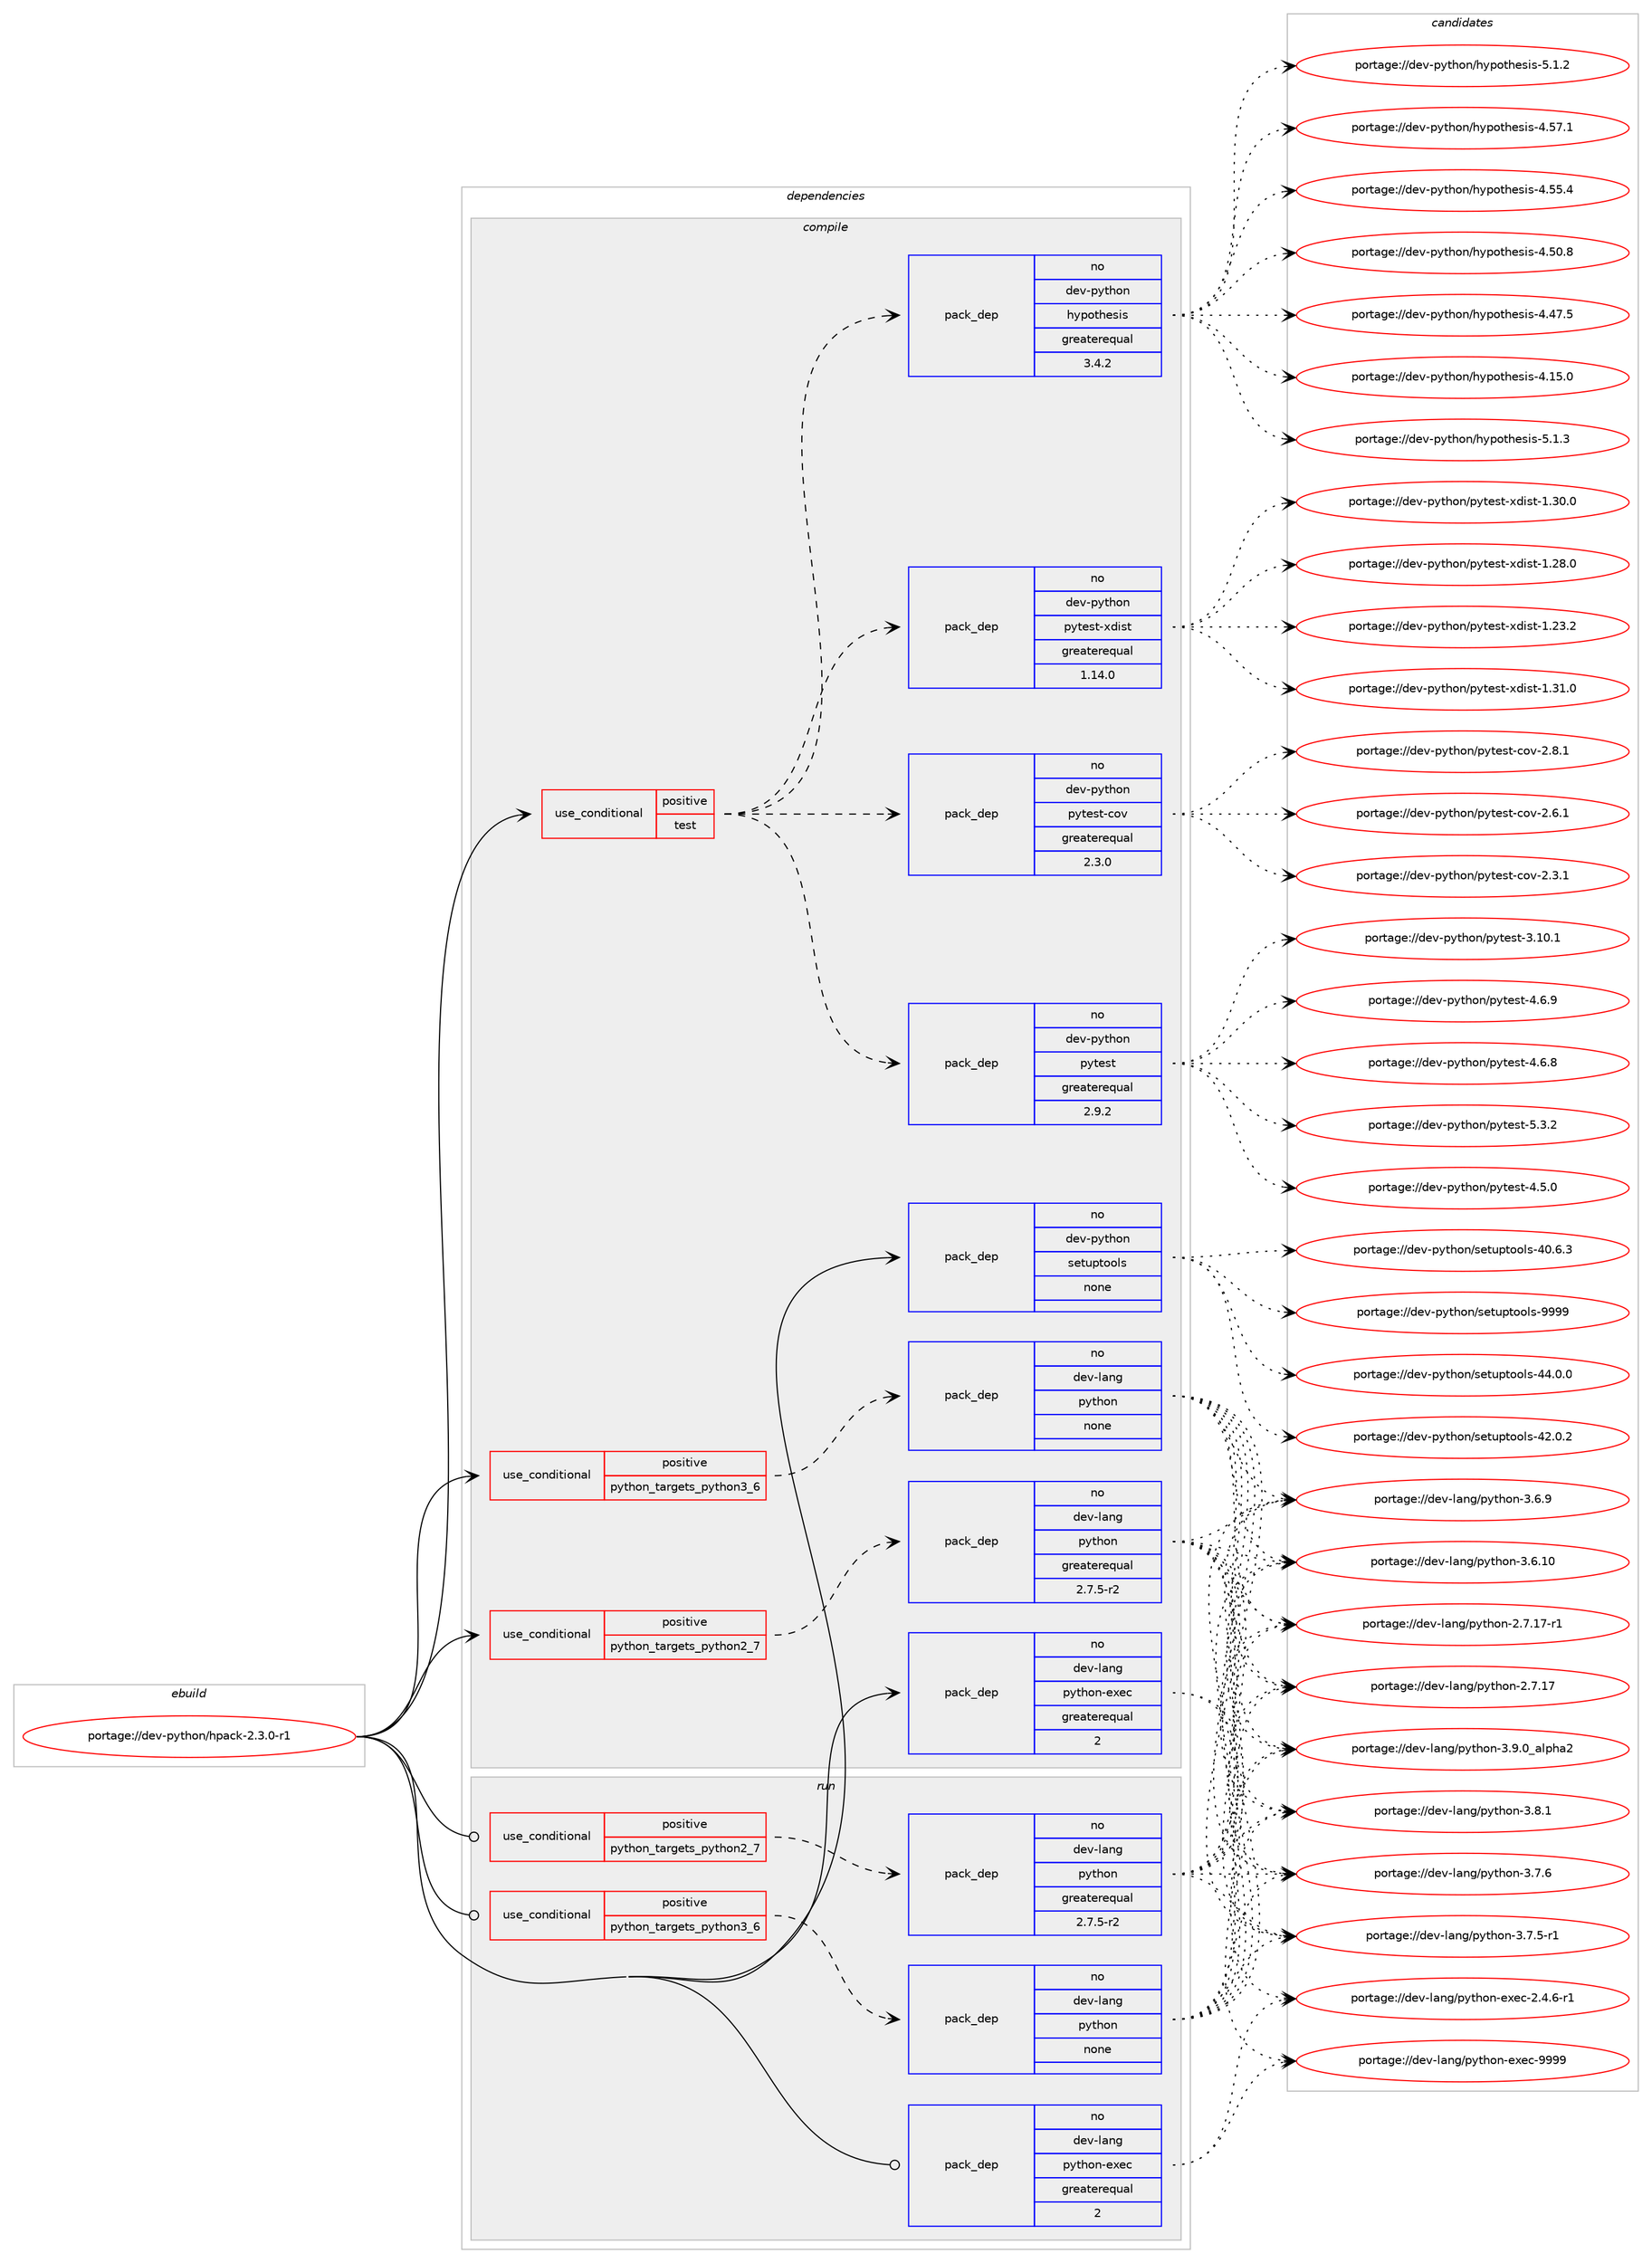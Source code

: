 digraph prolog {

# *************
# Graph options
# *************

newrank=true;
concentrate=true;
compound=true;
graph [rankdir=LR,fontname=Helvetica,fontsize=10,ranksep=1.5];#, ranksep=2.5, nodesep=0.2];
edge  [arrowhead=vee];
node  [fontname=Helvetica,fontsize=10];

# **********
# The ebuild
# **********

subgraph cluster_leftcol {
color=gray;
label=<<i>ebuild</i>>;
id [label="portage://dev-python/hpack-2.3.0-r1", color=red, width=4, href="../dev-python/hpack-2.3.0-r1.svg"];
}

# ****************
# The dependencies
# ****************

subgraph cluster_midcol {
color=gray;
label=<<i>dependencies</i>>;
subgraph cluster_compile {
fillcolor="#eeeeee";
style=filled;
label=<<i>compile</i>>;
subgraph cond114914 {
dependency456933 [label=<<TABLE BORDER="0" CELLBORDER="1" CELLSPACING="0" CELLPADDING="4"><TR><TD ROWSPAN="3" CELLPADDING="10">use_conditional</TD></TR><TR><TD>positive</TD></TR><TR><TD>python_targets_python2_7</TD></TR></TABLE>>, shape=none, color=red];
subgraph pack337036 {
dependency456934 [label=<<TABLE BORDER="0" CELLBORDER="1" CELLSPACING="0" CELLPADDING="4" WIDTH="220"><TR><TD ROWSPAN="6" CELLPADDING="30">pack_dep</TD></TR><TR><TD WIDTH="110">no</TD></TR><TR><TD>dev-lang</TD></TR><TR><TD>python</TD></TR><TR><TD>greaterequal</TD></TR><TR><TD>2.7.5-r2</TD></TR></TABLE>>, shape=none, color=blue];
}
dependency456933:e -> dependency456934:w [weight=20,style="dashed",arrowhead="vee"];
}
id:e -> dependency456933:w [weight=20,style="solid",arrowhead="vee"];
subgraph cond114915 {
dependency456935 [label=<<TABLE BORDER="0" CELLBORDER="1" CELLSPACING="0" CELLPADDING="4"><TR><TD ROWSPAN="3" CELLPADDING="10">use_conditional</TD></TR><TR><TD>positive</TD></TR><TR><TD>python_targets_python3_6</TD></TR></TABLE>>, shape=none, color=red];
subgraph pack337037 {
dependency456936 [label=<<TABLE BORDER="0" CELLBORDER="1" CELLSPACING="0" CELLPADDING="4" WIDTH="220"><TR><TD ROWSPAN="6" CELLPADDING="30">pack_dep</TD></TR><TR><TD WIDTH="110">no</TD></TR><TR><TD>dev-lang</TD></TR><TR><TD>python</TD></TR><TR><TD>none</TD></TR><TR><TD></TD></TR></TABLE>>, shape=none, color=blue];
}
dependency456935:e -> dependency456936:w [weight=20,style="dashed",arrowhead="vee"];
}
id:e -> dependency456935:w [weight=20,style="solid",arrowhead="vee"];
subgraph cond114916 {
dependency456937 [label=<<TABLE BORDER="0" CELLBORDER="1" CELLSPACING="0" CELLPADDING="4"><TR><TD ROWSPAN="3" CELLPADDING="10">use_conditional</TD></TR><TR><TD>positive</TD></TR><TR><TD>test</TD></TR></TABLE>>, shape=none, color=red];
subgraph pack337038 {
dependency456938 [label=<<TABLE BORDER="0" CELLBORDER="1" CELLSPACING="0" CELLPADDING="4" WIDTH="220"><TR><TD ROWSPAN="6" CELLPADDING="30">pack_dep</TD></TR><TR><TD WIDTH="110">no</TD></TR><TR><TD>dev-python</TD></TR><TR><TD>pytest</TD></TR><TR><TD>greaterequal</TD></TR><TR><TD>2.9.2</TD></TR></TABLE>>, shape=none, color=blue];
}
dependency456937:e -> dependency456938:w [weight=20,style="dashed",arrowhead="vee"];
subgraph pack337039 {
dependency456939 [label=<<TABLE BORDER="0" CELLBORDER="1" CELLSPACING="0" CELLPADDING="4" WIDTH="220"><TR><TD ROWSPAN="6" CELLPADDING="30">pack_dep</TD></TR><TR><TD WIDTH="110">no</TD></TR><TR><TD>dev-python</TD></TR><TR><TD>pytest-cov</TD></TR><TR><TD>greaterequal</TD></TR><TR><TD>2.3.0</TD></TR></TABLE>>, shape=none, color=blue];
}
dependency456937:e -> dependency456939:w [weight=20,style="dashed",arrowhead="vee"];
subgraph pack337040 {
dependency456940 [label=<<TABLE BORDER="0" CELLBORDER="1" CELLSPACING="0" CELLPADDING="4" WIDTH="220"><TR><TD ROWSPAN="6" CELLPADDING="30">pack_dep</TD></TR><TR><TD WIDTH="110">no</TD></TR><TR><TD>dev-python</TD></TR><TR><TD>pytest-xdist</TD></TR><TR><TD>greaterequal</TD></TR><TR><TD>1.14.0</TD></TR></TABLE>>, shape=none, color=blue];
}
dependency456937:e -> dependency456940:w [weight=20,style="dashed",arrowhead="vee"];
subgraph pack337041 {
dependency456941 [label=<<TABLE BORDER="0" CELLBORDER="1" CELLSPACING="0" CELLPADDING="4" WIDTH="220"><TR><TD ROWSPAN="6" CELLPADDING="30">pack_dep</TD></TR><TR><TD WIDTH="110">no</TD></TR><TR><TD>dev-python</TD></TR><TR><TD>hypothesis</TD></TR><TR><TD>greaterequal</TD></TR><TR><TD>3.4.2</TD></TR></TABLE>>, shape=none, color=blue];
}
dependency456937:e -> dependency456941:w [weight=20,style="dashed",arrowhead="vee"];
}
id:e -> dependency456937:w [weight=20,style="solid",arrowhead="vee"];
subgraph pack337042 {
dependency456942 [label=<<TABLE BORDER="0" CELLBORDER="1" CELLSPACING="0" CELLPADDING="4" WIDTH="220"><TR><TD ROWSPAN="6" CELLPADDING="30">pack_dep</TD></TR><TR><TD WIDTH="110">no</TD></TR><TR><TD>dev-lang</TD></TR><TR><TD>python-exec</TD></TR><TR><TD>greaterequal</TD></TR><TR><TD>2</TD></TR></TABLE>>, shape=none, color=blue];
}
id:e -> dependency456942:w [weight=20,style="solid",arrowhead="vee"];
subgraph pack337043 {
dependency456943 [label=<<TABLE BORDER="0" CELLBORDER="1" CELLSPACING="0" CELLPADDING="4" WIDTH="220"><TR><TD ROWSPAN="6" CELLPADDING="30">pack_dep</TD></TR><TR><TD WIDTH="110">no</TD></TR><TR><TD>dev-python</TD></TR><TR><TD>setuptools</TD></TR><TR><TD>none</TD></TR><TR><TD></TD></TR></TABLE>>, shape=none, color=blue];
}
id:e -> dependency456943:w [weight=20,style="solid",arrowhead="vee"];
}
subgraph cluster_compileandrun {
fillcolor="#eeeeee";
style=filled;
label=<<i>compile and run</i>>;
}
subgraph cluster_run {
fillcolor="#eeeeee";
style=filled;
label=<<i>run</i>>;
subgraph cond114917 {
dependency456944 [label=<<TABLE BORDER="0" CELLBORDER="1" CELLSPACING="0" CELLPADDING="4"><TR><TD ROWSPAN="3" CELLPADDING="10">use_conditional</TD></TR><TR><TD>positive</TD></TR><TR><TD>python_targets_python2_7</TD></TR></TABLE>>, shape=none, color=red];
subgraph pack337044 {
dependency456945 [label=<<TABLE BORDER="0" CELLBORDER="1" CELLSPACING="0" CELLPADDING="4" WIDTH="220"><TR><TD ROWSPAN="6" CELLPADDING="30">pack_dep</TD></TR><TR><TD WIDTH="110">no</TD></TR><TR><TD>dev-lang</TD></TR><TR><TD>python</TD></TR><TR><TD>greaterequal</TD></TR><TR><TD>2.7.5-r2</TD></TR></TABLE>>, shape=none, color=blue];
}
dependency456944:e -> dependency456945:w [weight=20,style="dashed",arrowhead="vee"];
}
id:e -> dependency456944:w [weight=20,style="solid",arrowhead="odot"];
subgraph cond114918 {
dependency456946 [label=<<TABLE BORDER="0" CELLBORDER="1" CELLSPACING="0" CELLPADDING="4"><TR><TD ROWSPAN="3" CELLPADDING="10">use_conditional</TD></TR><TR><TD>positive</TD></TR><TR><TD>python_targets_python3_6</TD></TR></TABLE>>, shape=none, color=red];
subgraph pack337045 {
dependency456947 [label=<<TABLE BORDER="0" CELLBORDER="1" CELLSPACING="0" CELLPADDING="4" WIDTH="220"><TR><TD ROWSPAN="6" CELLPADDING="30">pack_dep</TD></TR><TR><TD WIDTH="110">no</TD></TR><TR><TD>dev-lang</TD></TR><TR><TD>python</TD></TR><TR><TD>none</TD></TR><TR><TD></TD></TR></TABLE>>, shape=none, color=blue];
}
dependency456946:e -> dependency456947:w [weight=20,style="dashed",arrowhead="vee"];
}
id:e -> dependency456946:w [weight=20,style="solid",arrowhead="odot"];
subgraph pack337046 {
dependency456948 [label=<<TABLE BORDER="0" CELLBORDER="1" CELLSPACING="0" CELLPADDING="4" WIDTH="220"><TR><TD ROWSPAN="6" CELLPADDING="30">pack_dep</TD></TR><TR><TD WIDTH="110">no</TD></TR><TR><TD>dev-lang</TD></TR><TR><TD>python-exec</TD></TR><TR><TD>greaterequal</TD></TR><TR><TD>2</TD></TR></TABLE>>, shape=none, color=blue];
}
id:e -> dependency456948:w [weight=20,style="solid",arrowhead="odot"];
}
}

# **************
# The candidates
# **************

subgraph cluster_choices {
rank=same;
color=gray;
label=<<i>candidates</i>>;

subgraph choice337036 {
color=black;
nodesep=1;
choice10010111845108971101034711212111610411111045514657464895971081121049750 [label="portage://dev-lang/python-3.9.0_alpha2", color=red, width=4,href="../dev-lang/python-3.9.0_alpha2.svg"];
choice100101118451089711010347112121116104111110455146564649 [label="portage://dev-lang/python-3.8.1", color=red, width=4,href="../dev-lang/python-3.8.1.svg"];
choice100101118451089711010347112121116104111110455146554654 [label="portage://dev-lang/python-3.7.6", color=red, width=4,href="../dev-lang/python-3.7.6.svg"];
choice1001011184510897110103471121211161041111104551465546534511449 [label="portage://dev-lang/python-3.7.5-r1", color=red, width=4,href="../dev-lang/python-3.7.5-r1.svg"];
choice100101118451089711010347112121116104111110455146544657 [label="portage://dev-lang/python-3.6.9", color=red, width=4,href="../dev-lang/python-3.6.9.svg"];
choice10010111845108971101034711212111610411111045514654464948 [label="portage://dev-lang/python-3.6.10", color=red, width=4,href="../dev-lang/python-3.6.10.svg"];
choice100101118451089711010347112121116104111110455046554649554511449 [label="portage://dev-lang/python-2.7.17-r1", color=red, width=4,href="../dev-lang/python-2.7.17-r1.svg"];
choice10010111845108971101034711212111610411111045504655464955 [label="portage://dev-lang/python-2.7.17", color=red, width=4,href="../dev-lang/python-2.7.17.svg"];
dependency456934:e -> choice10010111845108971101034711212111610411111045514657464895971081121049750:w [style=dotted,weight="100"];
dependency456934:e -> choice100101118451089711010347112121116104111110455146564649:w [style=dotted,weight="100"];
dependency456934:e -> choice100101118451089711010347112121116104111110455146554654:w [style=dotted,weight="100"];
dependency456934:e -> choice1001011184510897110103471121211161041111104551465546534511449:w [style=dotted,weight="100"];
dependency456934:e -> choice100101118451089711010347112121116104111110455146544657:w [style=dotted,weight="100"];
dependency456934:e -> choice10010111845108971101034711212111610411111045514654464948:w [style=dotted,weight="100"];
dependency456934:e -> choice100101118451089711010347112121116104111110455046554649554511449:w [style=dotted,weight="100"];
dependency456934:e -> choice10010111845108971101034711212111610411111045504655464955:w [style=dotted,weight="100"];
}
subgraph choice337037 {
color=black;
nodesep=1;
choice10010111845108971101034711212111610411111045514657464895971081121049750 [label="portage://dev-lang/python-3.9.0_alpha2", color=red, width=4,href="../dev-lang/python-3.9.0_alpha2.svg"];
choice100101118451089711010347112121116104111110455146564649 [label="portage://dev-lang/python-3.8.1", color=red, width=4,href="../dev-lang/python-3.8.1.svg"];
choice100101118451089711010347112121116104111110455146554654 [label="portage://dev-lang/python-3.7.6", color=red, width=4,href="../dev-lang/python-3.7.6.svg"];
choice1001011184510897110103471121211161041111104551465546534511449 [label="portage://dev-lang/python-3.7.5-r1", color=red, width=4,href="../dev-lang/python-3.7.5-r1.svg"];
choice100101118451089711010347112121116104111110455146544657 [label="portage://dev-lang/python-3.6.9", color=red, width=4,href="../dev-lang/python-3.6.9.svg"];
choice10010111845108971101034711212111610411111045514654464948 [label="portage://dev-lang/python-3.6.10", color=red, width=4,href="../dev-lang/python-3.6.10.svg"];
choice100101118451089711010347112121116104111110455046554649554511449 [label="portage://dev-lang/python-2.7.17-r1", color=red, width=4,href="../dev-lang/python-2.7.17-r1.svg"];
choice10010111845108971101034711212111610411111045504655464955 [label="portage://dev-lang/python-2.7.17", color=red, width=4,href="../dev-lang/python-2.7.17.svg"];
dependency456936:e -> choice10010111845108971101034711212111610411111045514657464895971081121049750:w [style=dotted,weight="100"];
dependency456936:e -> choice100101118451089711010347112121116104111110455146564649:w [style=dotted,weight="100"];
dependency456936:e -> choice100101118451089711010347112121116104111110455146554654:w [style=dotted,weight="100"];
dependency456936:e -> choice1001011184510897110103471121211161041111104551465546534511449:w [style=dotted,weight="100"];
dependency456936:e -> choice100101118451089711010347112121116104111110455146544657:w [style=dotted,weight="100"];
dependency456936:e -> choice10010111845108971101034711212111610411111045514654464948:w [style=dotted,weight="100"];
dependency456936:e -> choice100101118451089711010347112121116104111110455046554649554511449:w [style=dotted,weight="100"];
dependency456936:e -> choice10010111845108971101034711212111610411111045504655464955:w [style=dotted,weight="100"];
}
subgraph choice337038 {
color=black;
nodesep=1;
choice1001011184511212111610411111047112121116101115116455346514650 [label="portage://dev-python/pytest-5.3.2", color=red, width=4,href="../dev-python/pytest-5.3.2.svg"];
choice1001011184511212111610411111047112121116101115116455246544657 [label="portage://dev-python/pytest-4.6.9", color=red, width=4,href="../dev-python/pytest-4.6.9.svg"];
choice1001011184511212111610411111047112121116101115116455246544656 [label="portage://dev-python/pytest-4.6.8", color=red, width=4,href="../dev-python/pytest-4.6.8.svg"];
choice1001011184511212111610411111047112121116101115116455246534648 [label="portage://dev-python/pytest-4.5.0", color=red, width=4,href="../dev-python/pytest-4.5.0.svg"];
choice100101118451121211161041111104711212111610111511645514649484649 [label="portage://dev-python/pytest-3.10.1", color=red, width=4,href="../dev-python/pytest-3.10.1.svg"];
dependency456938:e -> choice1001011184511212111610411111047112121116101115116455346514650:w [style=dotted,weight="100"];
dependency456938:e -> choice1001011184511212111610411111047112121116101115116455246544657:w [style=dotted,weight="100"];
dependency456938:e -> choice1001011184511212111610411111047112121116101115116455246544656:w [style=dotted,weight="100"];
dependency456938:e -> choice1001011184511212111610411111047112121116101115116455246534648:w [style=dotted,weight="100"];
dependency456938:e -> choice100101118451121211161041111104711212111610111511645514649484649:w [style=dotted,weight="100"];
}
subgraph choice337039 {
color=black;
nodesep=1;
choice10010111845112121116104111110471121211161011151164599111118455046564649 [label="portage://dev-python/pytest-cov-2.8.1", color=red, width=4,href="../dev-python/pytest-cov-2.8.1.svg"];
choice10010111845112121116104111110471121211161011151164599111118455046544649 [label="portage://dev-python/pytest-cov-2.6.1", color=red, width=4,href="../dev-python/pytest-cov-2.6.1.svg"];
choice10010111845112121116104111110471121211161011151164599111118455046514649 [label="portage://dev-python/pytest-cov-2.3.1", color=red, width=4,href="../dev-python/pytest-cov-2.3.1.svg"];
dependency456939:e -> choice10010111845112121116104111110471121211161011151164599111118455046564649:w [style=dotted,weight="100"];
dependency456939:e -> choice10010111845112121116104111110471121211161011151164599111118455046544649:w [style=dotted,weight="100"];
dependency456939:e -> choice10010111845112121116104111110471121211161011151164599111118455046514649:w [style=dotted,weight="100"];
}
subgraph choice337040 {
color=black;
nodesep=1;
choice10010111845112121116104111110471121211161011151164512010010511511645494651494648 [label="portage://dev-python/pytest-xdist-1.31.0", color=red, width=4,href="../dev-python/pytest-xdist-1.31.0.svg"];
choice10010111845112121116104111110471121211161011151164512010010511511645494651484648 [label="portage://dev-python/pytest-xdist-1.30.0", color=red, width=4,href="../dev-python/pytest-xdist-1.30.0.svg"];
choice10010111845112121116104111110471121211161011151164512010010511511645494650564648 [label="portage://dev-python/pytest-xdist-1.28.0", color=red, width=4,href="../dev-python/pytest-xdist-1.28.0.svg"];
choice10010111845112121116104111110471121211161011151164512010010511511645494650514650 [label="portage://dev-python/pytest-xdist-1.23.2", color=red, width=4,href="../dev-python/pytest-xdist-1.23.2.svg"];
dependency456940:e -> choice10010111845112121116104111110471121211161011151164512010010511511645494651494648:w [style=dotted,weight="100"];
dependency456940:e -> choice10010111845112121116104111110471121211161011151164512010010511511645494651484648:w [style=dotted,weight="100"];
dependency456940:e -> choice10010111845112121116104111110471121211161011151164512010010511511645494650564648:w [style=dotted,weight="100"];
dependency456940:e -> choice10010111845112121116104111110471121211161011151164512010010511511645494650514650:w [style=dotted,weight="100"];
}
subgraph choice337041 {
color=black;
nodesep=1;
choice1001011184511212111610411111047104121112111116104101115105115455346494651 [label="portage://dev-python/hypothesis-5.1.3", color=red, width=4,href="../dev-python/hypothesis-5.1.3.svg"];
choice1001011184511212111610411111047104121112111116104101115105115455346494650 [label="portage://dev-python/hypothesis-5.1.2", color=red, width=4,href="../dev-python/hypothesis-5.1.2.svg"];
choice100101118451121211161041111104710412111211111610410111510511545524653554649 [label="portage://dev-python/hypothesis-4.57.1", color=red, width=4,href="../dev-python/hypothesis-4.57.1.svg"];
choice100101118451121211161041111104710412111211111610410111510511545524653534652 [label="portage://dev-python/hypothesis-4.55.4", color=red, width=4,href="../dev-python/hypothesis-4.55.4.svg"];
choice100101118451121211161041111104710412111211111610410111510511545524653484656 [label="portage://dev-python/hypothesis-4.50.8", color=red, width=4,href="../dev-python/hypothesis-4.50.8.svg"];
choice100101118451121211161041111104710412111211111610410111510511545524652554653 [label="portage://dev-python/hypothesis-4.47.5", color=red, width=4,href="../dev-python/hypothesis-4.47.5.svg"];
choice100101118451121211161041111104710412111211111610410111510511545524649534648 [label="portage://dev-python/hypothesis-4.15.0", color=red, width=4,href="../dev-python/hypothesis-4.15.0.svg"];
dependency456941:e -> choice1001011184511212111610411111047104121112111116104101115105115455346494651:w [style=dotted,weight="100"];
dependency456941:e -> choice1001011184511212111610411111047104121112111116104101115105115455346494650:w [style=dotted,weight="100"];
dependency456941:e -> choice100101118451121211161041111104710412111211111610410111510511545524653554649:w [style=dotted,weight="100"];
dependency456941:e -> choice100101118451121211161041111104710412111211111610410111510511545524653534652:w [style=dotted,weight="100"];
dependency456941:e -> choice100101118451121211161041111104710412111211111610410111510511545524653484656:w [style=dotted,weight="100"];
dependency456941:e -> choice100101118451121211161041111104710412111211111610410111510511545524652554653:w [style=dotted,weight="100"];
dependency456941:e -> choice100101118451121211161041111104710412111211111610410111510511545524649534648:w [style=dotted,weight="100"];
}
subgraph choice337042 {
color=black;
nodesep=1;
choice10010111845108971101034711212111610411111045101120101994557575757 [label="portage://dev-lang/python-exec-9999", color=red, width=4,href="../dev-lang/python-exec-9999.svg"];
choice10010111845108971101034711212111610411111045101120101994550465246544511449 [label="portage://dev-lang/python-exec-2.4.6-r1", color=red, width=4,href="../dev-lang/python-exec-2.4.6-r1.svg"];
dependency456942:e -> choice10010111845108971101034711212111610411111045101120101994557575757:w [style=dotted,weight="100"];
dependency456942:e -> choice10010111845108971101034711212111610411111045101120101994550465246544511449:w [style=dotted,weight="100"];
}
subgraph choice337043 {
color=black;
nodesep=1;
choice10010111845112121116104111110471151011161171121161111111081154557575757 [label="portage://dev-python/setuptools-9999", color=red, width=4,href="../dev-python/setuptools-9999.svg"];
choice100101118451121211161041111104711510111611711211611111110811545525246484648 [label="portage://dev-python/setuptools-44.0.0", color=red, width=4,href="../dev-python/setuptools-44.0.0.svg"];
choice100101118451121211161041111104711510111611711211611111110811545525046484650 [label="portage://dev-python/setuptools-42.0.2", color=red, width=4,href="../dev-python/setuptools-42.0.2.svg"];
choice100101118451121211161041111104711510111611711211611111110811545524846544651 [label="portage://dev-python/setuptools-40.6.3", color=red, width=4,href="../dev-python/setuptools-40.6.3.svg"];
dependency456943:e -> choice10010111845112121116104111110471151011161171121161111111081154557575757:w [style=dotted,weight="100"];
dependency456943:e -> choice100101118451121211161041111104711510111611711211611111110811545525246484648:w [style=dotted,weight="100"];
dependency456943:e -> choice100101118451121211161041111104711510111611711211611111110811545525046484650:w [style=dotted,weight="100"];
dependency456943:e -> choice100101118451121211161041111104711510111611711211611111110811545524846544651:w [style=dotted,weight="100"];
}
subgraph choice337044 {
color=black;
nodesep=1;
choice10010111845108971101034711212111610411111045514657464895971081121049750 [label="portage://dev-lang/python-3.9.0_alpha2", color=red, width=4,href="../dev-lang/python-3.9.0_alpha2.svg"];
choice100101118451089711010347112121116104111110455146564649 [label="portage://dev-lang/python-3.8.1", color=red, width=4,href="../dev-lang/python-3.8.1.svg"];
choice100101118451089711010347112121116104111110455146554654 [label="portage://dev-lang/python-3.7.6", color=red, width=4,href="../dev-lang/python-3.7.6.svg"];
choice1001011184510897110103471121211161041111104551465546534511449 [label="portage://dev-lang/python-3.7.5-r1", color=red, width=4,href="../dev-lang/python-3.7.5-r1.svg"];
choice100101118451089711010347112121116104111110455146544657 [label="portage://dev-lang/python-3.6.9", color=red, width=4,href="../dev-lang/python-3.6.9.svg"];
choice10010111845108971101034711212111610411111045514654464948 [label="portage://dev-lang/python-3.6.10", color=red, width=4,href="../dev-lang/python-3.6.10.svg"];
choice100101118451089711010347112121116104111110455046554649554511449 [label="portage://dev-lang/python-2.7.17-r1", color=red, width=4,href="../dev-lang/python-2.7.17-r1.svg"];
choice10010111845108971101034711212111610411111045504655464955 [label="portage://dev-lang/python-2.7.17", color=red, width=4,href="../dev-lang/python-2.7.17.svg"];
dependency456945:e -> choice10010111845108971101034711212111610411111045514657464895971081121049750:w [style=dotted,weight="100"];
dependency456945:e -> choice100101118451089711010347112121116104111110455146564649:w [style=dotted,weight="100"];
dependency456945:e -> choice100101118451089711010347112121116104111110455146554654:w [style=dotted,weight="100"];
dependency456945:e -> choice1001011184510897110103471121211161041111104551465546534511449:w [style=dotted,weight="100"];
dependency456945:e -> choice100101118451089711010347112121116104111110455146544657:w [style=dotted,weight="100"];
dependency456945:e -> choice10010111845108971101034711212111610411111045514654464948:w [style=dotted,weight="100"];
dependency456945:e -> choice100101118451089711010347112121116104111110455046554649554511449:w [style=dotted,weight="100"];
dependency456945:e -> choice10010111845108971101034711212111610411111045504655464955:w [style=dotted,weight="100"];
}
subgraph choice337045 {
color=black;
nodesep=1;
choice10010111845108971101034711212111610411111045514657464895971081121049750 [label="portage://dev-lang/python-3.9.0_alpha2", color=red, width=4,href="../dev-lang/python-3.9.0_alpha2.svg"];
choice100101118451089711010347112121116104111110455146564649 [label="portage://dev-lang/python-3.8.1", color=red, width=4,href="../dev-lang/python-3.8.1.svg"];
choice100101118451089711010347112121116104111110455146554654 [label="portage://dev-lang/python-3.7.6", color=red, width=4,href="../dev-lang/python-3.7.6.svg"];
choice1001011184510897110103471121211161041111104551465546534511449 [label="portage://dev-lang/python-3.7.5-r1", color=red, width=4,href="../dev-lang/python-3.7.5-r1.svg"];
choice100101118451089711010347112121116104111110455146544657 [label="portage://dev-lang/python-3.6.9", color=red, width=4,href="../dev-lang/python-3.6.9.svg"];
choice10010111845108971101034711212111610411111045514654464948 [label="portage://dev-lang/python-3.6.10", color=red, width=4,href="../dev-lang/python-3.6.10.svg"];
choice100101118451089711010347112121116104111110455046554649554511449 [label="portage://dev-lang/python-2.7.17-r1", color=red, width=4,href="../dev-lang/python-2.7.17-r1.svg"];
choice10010111845108971101034711212111610411111045504655464955 [label="portage://dev-lang/python-2.7.17", color=red, width=4,href="../dev-lang/python-2.7.17.svg"];
dependency456947:e -> choice10010111845108971101034711212111610411111045514657464895971081121049750:w [style=dotted,weight="100"];
dependency456947:e -> choice100101118451089711010347112121116104111110455146564649:w [style=dotted,weight="100"];
dependency456947:e -> choice100101118451089711010347112121116104111110455146554654:w [style=dotted,weight="100"];
dependency456947:e -> choice1001011184510897110103471121211161041111104551465546534511449:w [style=dotted,weight="100"];
dependency456947:e -> choice100101118451089711010347112121116104111110455146544657:w [style=dotted,weight="100"];
dependency456947:e -> choice10010111845108971101034711212111610411111045514654464948:w [style=dotted,weight="100"];
dependency456947:e -> choice100101118451089711010347112121116104111110455046554649554511449:w [style=dotted,weight="100"];
dependency456947:e -> choice10010111845108971101034711212111610411111045504655464955:w [style=dotted,weight="100"];
}
subgraph choice337046 {
color=black;
nodesep=1;
choice10010111845108971101034711212111610411111045101120101994557575757 [label="portage://dev-lang/python-exec-9999", color=red, width=4,href="../dev-lang/python-exec-9999.svg"];
choice10010111845108971101034711212111610411111045101120101994550465246544511449 [label="portage://dev-lang/python-exec-2.4.6-r1", color=red, width=4,href="../dev-lang/python-exec-2.4.6-r1.svg"];
dependency456948:e -> choice10010111845108971101034711212111610411111045101120101994557575757:w [style=dotted,weight="100"];
dependency456948:e -> choice10010111845108971101034711212111610411111045101120101994550465246544511449:w [style=dotted,weight="100"];
}
}

}

